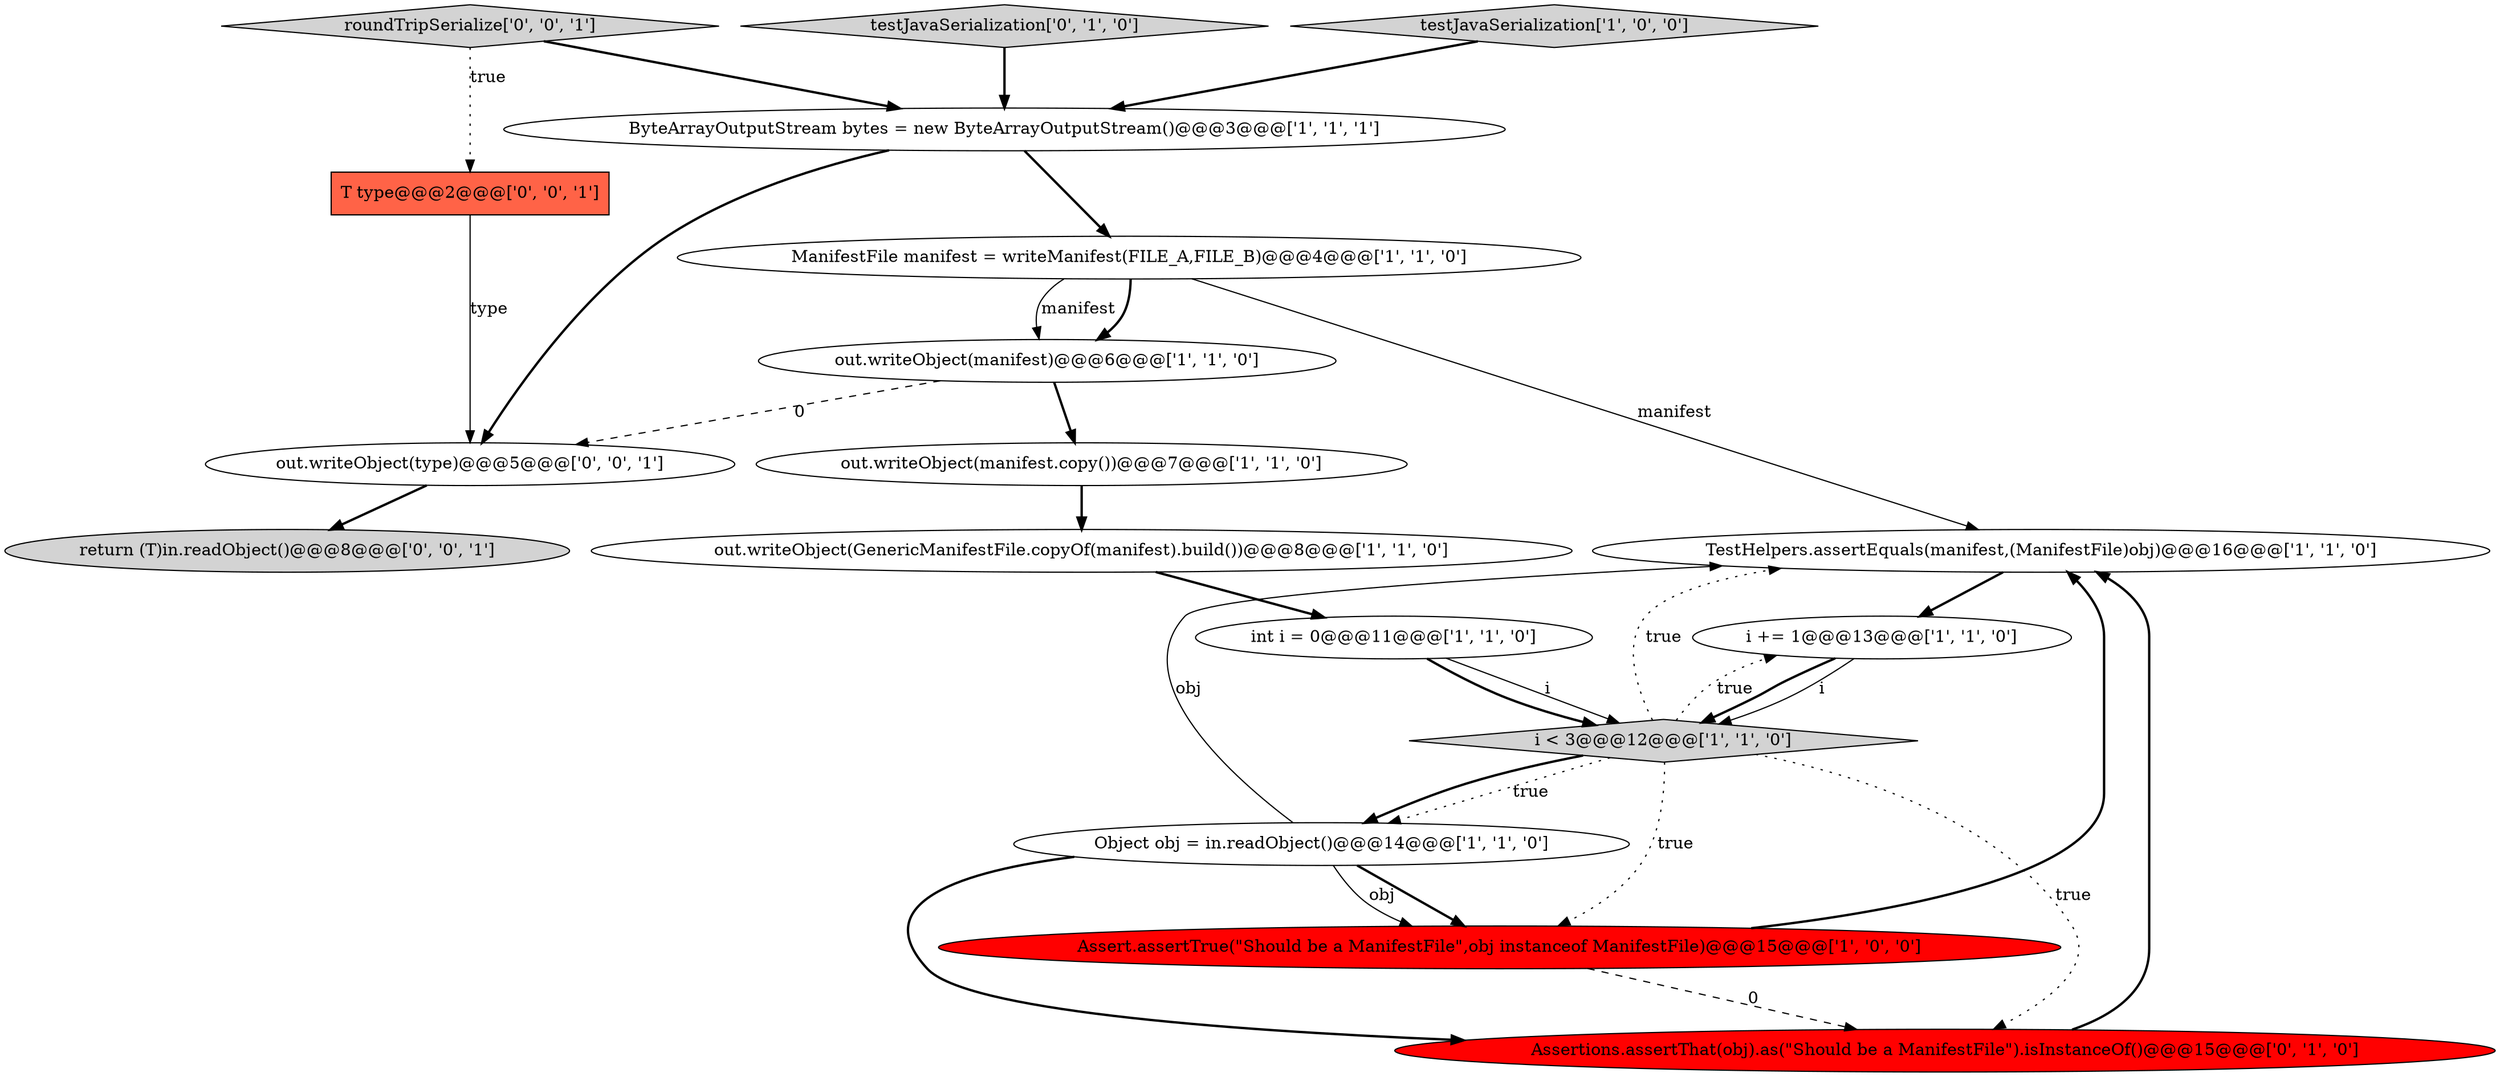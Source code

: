 digraph {
0 [style = filled, label = "ManifestFile manifest = writeManifest(FILE_A,FILE_B)@@@4@@@['1', '1', '0']", fillcolor = white, shape = ellipse image = "AAA0AAABBB1BBB"];
14 [style = filled, label = "T type@@@2@@@['0', '0', '1']", fillcolor = tomato, shape = box image = "AAA0AAABBB3BBB"];
13 [style = filled, label = "Assertions.assertThat(obj).as(\"Should be a ManifestFile\").isInstanceOf()@@@15@@@['0', '1', '0']", fillcolor = red, shape = ellipse image = "AAA1AAABBB2BBB"];
15 [style = filled, label = "return (T)in.readObject()@@@8@@@['0', '0', '1']", fillcolor = lightgray, shape = ellipse image = "AAA0AAABBB3BBB"];
10 [style = filled, label = "i < 3@@@12@@@['1', '1', '0']", fillcolor = lightgray, shape = diamond image = "AAA0AAABBB1BBB"];
3 [style = filled, label = "ByteArrayOutputStream bytes = new ByteArrayOutputStream()@@@3@@@['1', '1', '1']", fillcolor = white, shape = ellipse image = "AAA0AAABBB1BBB"];
4 [style = filled, label = "out.writeObject(manifest.copy())@@@7@@@['1', '1', '0']", fillcolor = white, shape = ellipse image = "AAA0AAABBB1BBB"];
9 [style = filled, label = "Object obj = in.readObject()@@@14@@@['1', '1', '0']", fillcolor = white, shape = ellipse image = "AAA0AAABBB1BBB"];
12 [style = filled, label = "testJavaSerialization['0', '1', '0']", fillcolor = lightgray, shape = diamond image = "AAA0AAABBB2BBB"];
6 [style = filled, label = "testJavaSerialization['1', '0', '0']", fillcolor = lightgray, shape = diamond image = "AAA0AAABBB1BBB"];
8 [style = filled, label = "out.writeObject(GenericManifestFile.copyOf(manifest).build())@@@8@@@['1', '1', '0']", fillcolor = white, shape = ellipse image = "AAA0AAABBB1BBB"];
1 [style = filled, label = "int i = 0@@@11@@@['1', '1', '0']", fillcolor = white, shape = ellipse image = "AAA0AAABBB1BBB"];
5 [style = filled, label = "TestHelpers.assertEquals(manifest,(ManifestFile)obj)@@@16@@@['1', '1', '0']", fillcolor = white, shape = ellipse image = "AAA0AAABBB1BBB"];
11 [style = filled, label = "i += 1@@@13@@@['1', '1', '0']", fillcolor = white, shape = ellipse image = "AAA0AAABBB1BBB"];
17 [style = filled, label = "roundTripSerialize['0', '0', '1']", fillcolor = lightgray, shape = diamond image = "AAA0AAABBB3BBB"];
7 [style = filled, label = "out.writeObject(manifest)@@@6@@@['1', '1', '0']", fillcolor = white, shape = ellipse image = "AAA0AAABBB1BBB"];
16 [style = filled, label = "out.writeObject(type)@@@5@@@['0', '0', '1']", fillcolor = white, shape = ellipse image = "AAA0AAABBB3BBB"];
2 [style = filled, label = "Assert.assertTrue(\"Should be a ManifestFile\",obj instanceof ManifestFile)@@@15@@@['1', '0', '0']", fillcolor = red, shape = ellipse image = "AAA1AAABBB1BBB"];
11->10 [style = solid, label="i"];
6->3 [style = bold, label=""];
16->15 [style = bold, label=""];
9->5 [style = solid, label="obj"];
9->2 [style = bold, label=""];
7->16 [style = dashed, label="0"];
17->14 [style = dotted, label="true"];
7->4 [style = bold, label=""];
3->16 [style = bold, label=""];
9->2 [style = solid, label="obj"];
10->9 [style = dotted, label="true"];
10->5 [style = dotted, label="true"];
3->0 [style = bold, label=""];
0->7 [style = bold, label=""];
8->1 [style = bold, label=""];
0->5 [style = solid, label="manifest"];
10->13 [style = dotted, label="true"];
10->11 [style = dotted, label="true"];
10->2 [style = dotted, label="true"];
11->10 [style = bold, label=""];
2->13 [style = dashed, label="0"];
14->16 [style = solid, label="type"];
0->7 [style = solid, label="manifest"];
1->10 [style = solid, label="i"];
17->3 [style = bold, label=""];
13->5 [style = bold, label=""];
4->8 [style = bold, label=""];
10->9 [style = bold, label=""];
5->11 [style = bold, label=""];
12->3 [style = bold, label=""];
1->10 [style = bold, label=""];
2->5 [style = bold, label=""];
9->13 [style = bold, label=""];
}
